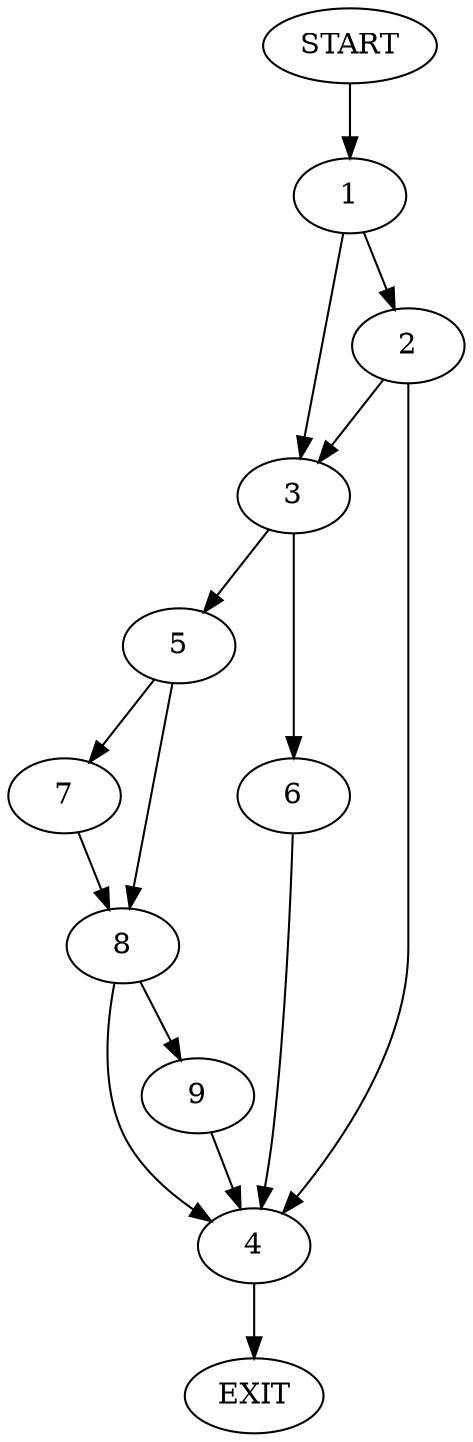 digraph {
0 [label="START"]
10 [label="EXIT"]
0 -> 1
1 -> 2
1 -> 3
2 -> 3
2 -> 4
3 -> 5
3 -> 6
4 -> 10
6 -> 4
5 -> 7
5 -> 8
7 -> 8
8 -> 9
8 -> 4
9 -> 4
}
